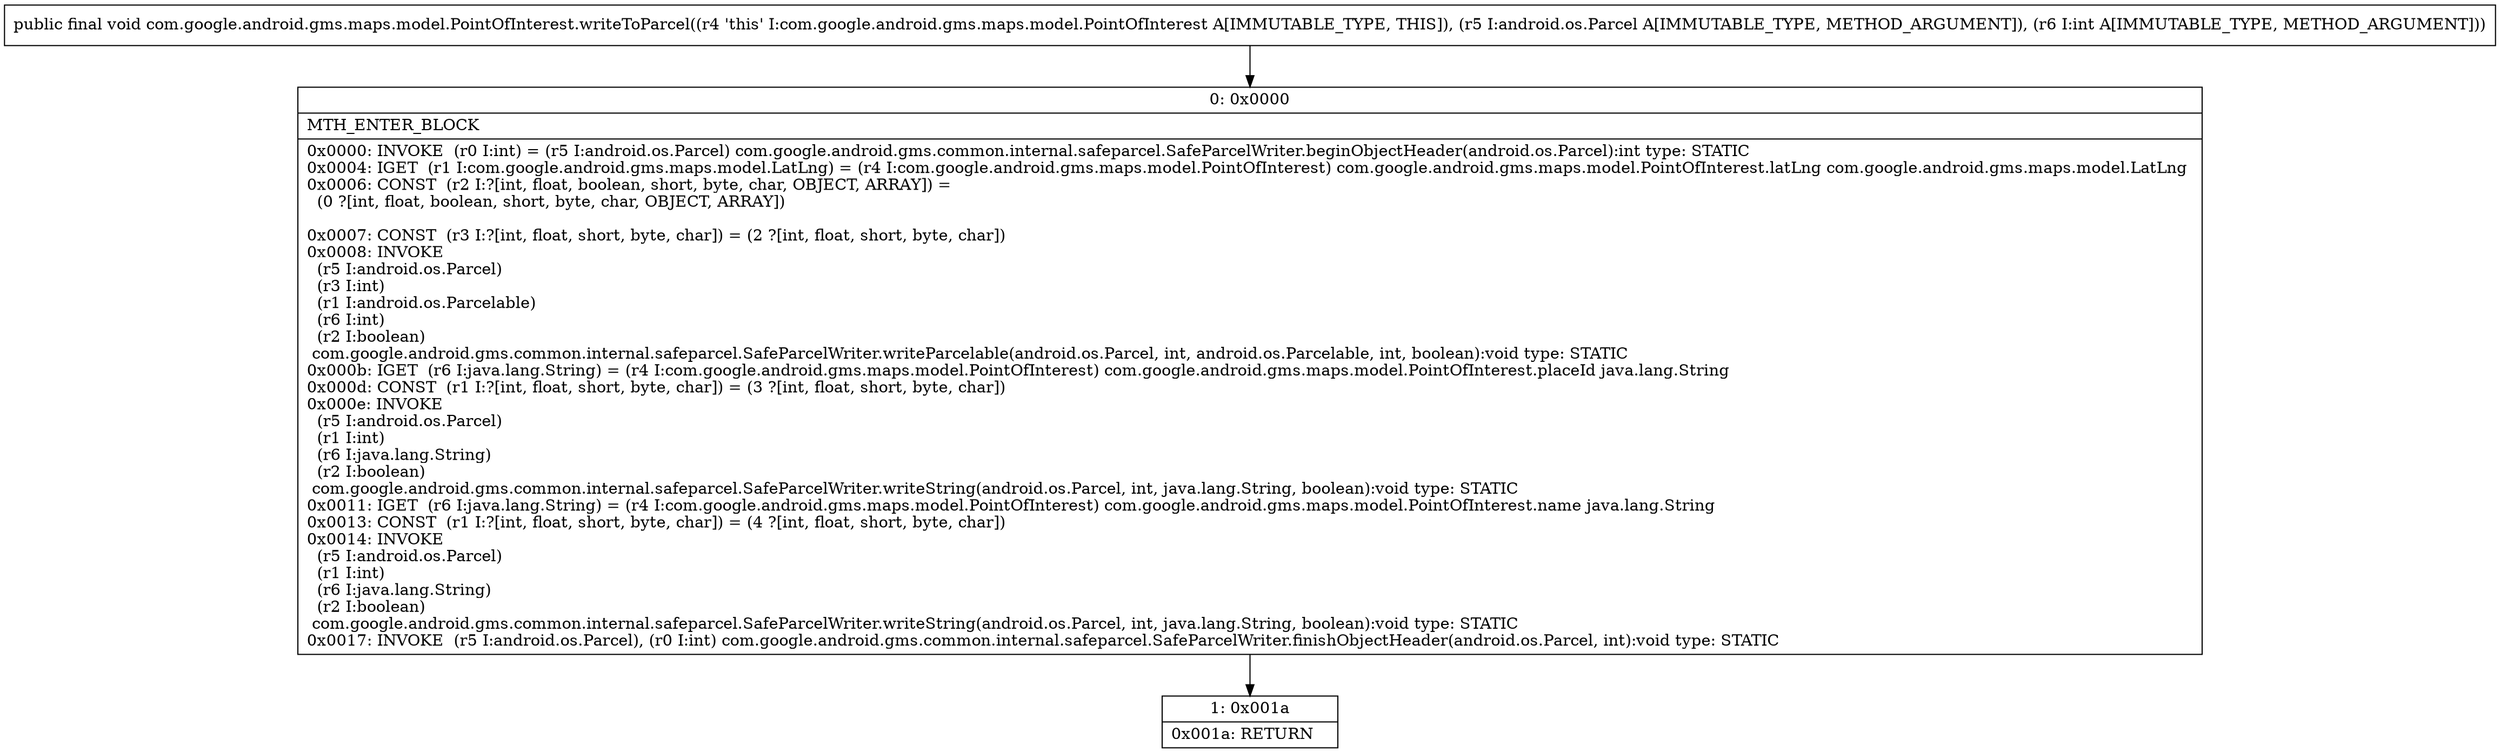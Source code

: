 digraph "CFG forcom.google.android.gms.maps.model.PointOfInterest.writeToParcel(Landroid\/os\/Parcel;I)V" {
Node_0 [shape=record,label="{0\:\ 0x0000|MTH_ENTER_BLOCK\l|0x0000: INVOKE  (r0 I:int) = (r5 I:android.os.Parcel) com.google.android.gms.common.internal.safeparcel.SafeParcelWriter.beginObjectHeader(android.os.Parcel):int type: STATIC \l0x0004: IGET  (r1 I:com.google.android.gms.maps.model.LatLng) = (r4 I:com.google.android.gms.maps.model.PointOfInterest) com.google.android.gms.maps.model.PointOfInterest.latLng com.google.android.gms.maps.model.LatLng \l0x0006: CONST  (r2 I:?[int, float, boolean, short, byte, char, OBJECT, ARRAY]) = \l  (0 ?[int, float, boolean, short, byte, char, OBJECT, ARRAY])\l \l0x0007: CONST  (r3 I:?[int, float, short, byte, char]) = (2 ?[int, float, short, byte, char]) \l0x0008: INVOKE  \l  (r5 I:android.os.Parcel)\l  (r3 I:int)\l  (r1 I:android.os.Parcelable)\l  (r6 I:int)\l  (r2 I:boolean)\l com.google.android.gms.common.internal.safeparcel.SafeParcelWriter.writeParcelable(android.os.Parcel, int, android.os.Parcelable, int, boolean):void type: STATIC \l0x000b: IGET  (r6 I:java.lang.String) = (r4 I:com.google.android.gms.maps.model.PointOfInterest) com.google.android.gms.maps.model.PointOfInterest.placeId java.lang.String \l0x000d: CONST  (r1 I:?[int, float, short, byte, char]) = (3 ?[int, float, short, byte, char]) \l0x000e: INVOKE  \l  (r5 I:android.os.Parcel)\l  (r1 I:int)\l  (r6 I:java.lang.String)\l  (r2 I:boolean)\l com.google.android.gms.common.internal.safeparcel.SafeParcelWriter.writeString(android.os.Parcel, int, java.lang.String, boolean):void type: STATIC \l0x0011: IGET  (r6 I:java.lang.String) = (r4 I:com.google.android.gms.maps.model.PointOfInterest) com.google.android.gms.maps.model.PointOfInterest.name java.lang.String \l0x0013: CONST  (r1 I:?[int, float, short, byte, char]) = (4 ?[int, float, short, byte, char]) \l0x0014: INVOKE  \l  (r5 I:android.os.Parcel)\l  (r1 I:int)\l  (r6 I:java.lang.String)\l  (r2 I:boolean)\l com.google.android.gms.common.internal.safeparcel.SafeParcelWriter.writeString(android.os.Parcel, int, java.lang.String, boolean):void type: STATIC \l0x0017: INVOKE  (r5 I:android.os.Parcel), (r0 I:int) com.google.android.gms.common.internal.safeparcel.SafeParcelWriter.finishObjectHeader(android.os.Parcel, int):void type: STATIC \l}"];
Node_1 [shape=record,label="{1\:\ 0x001a|0x001a: RETURN   \l}"];
MethodNode[shape=record,label="{public final void com.google.android.gms.maps.model.PointOfInterest.writeToParcel((r4 'this' I:com.google.android.gms.maps.model.PointOfInterest A[IMMUTABLE_TYPE, THIS]), (r5 I:android.os.Parcel A[IMMUTABLE_TYPE, METHOD_ARGUMENT]), (r6 I:int A[IMMUTABLE_TYPE, METHOD_ARGUMENT])) }"];
MethodNode -> Node_0;
Node_0 -> Node_1;
}

